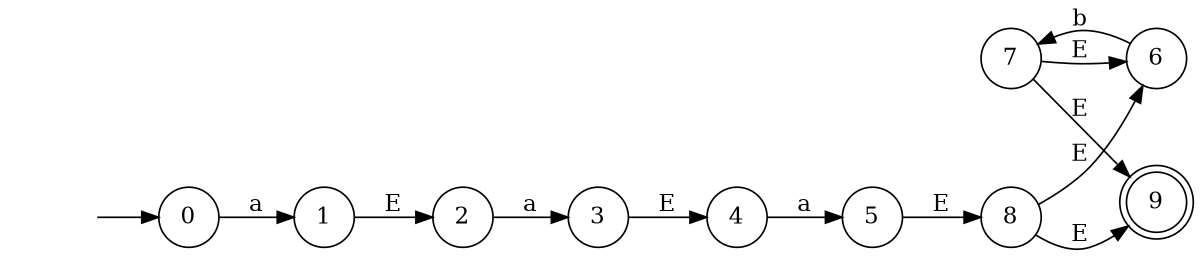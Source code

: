 digraph "Resultado Automata" {
rankdir=LR size="8,5"
node [shape=doublecircle]
9
node [shape=circle]
0
node [shape=none]
""
""-> 0 [label=""]
node [shape=circle]
0 -> 1[label="a"]
2 -> 3[label="a"]
1 -> 2[label="E"]
4 -> 5[label="a"]
3 -> 4[label="E"]
6 -> 7[label="b"]
7 -> 6[label="E"]
8 -> 9[label="E"]
8 -> 6[label="E"]
7 -> 9[label="E"]
5 -> 8[label="E"]
}